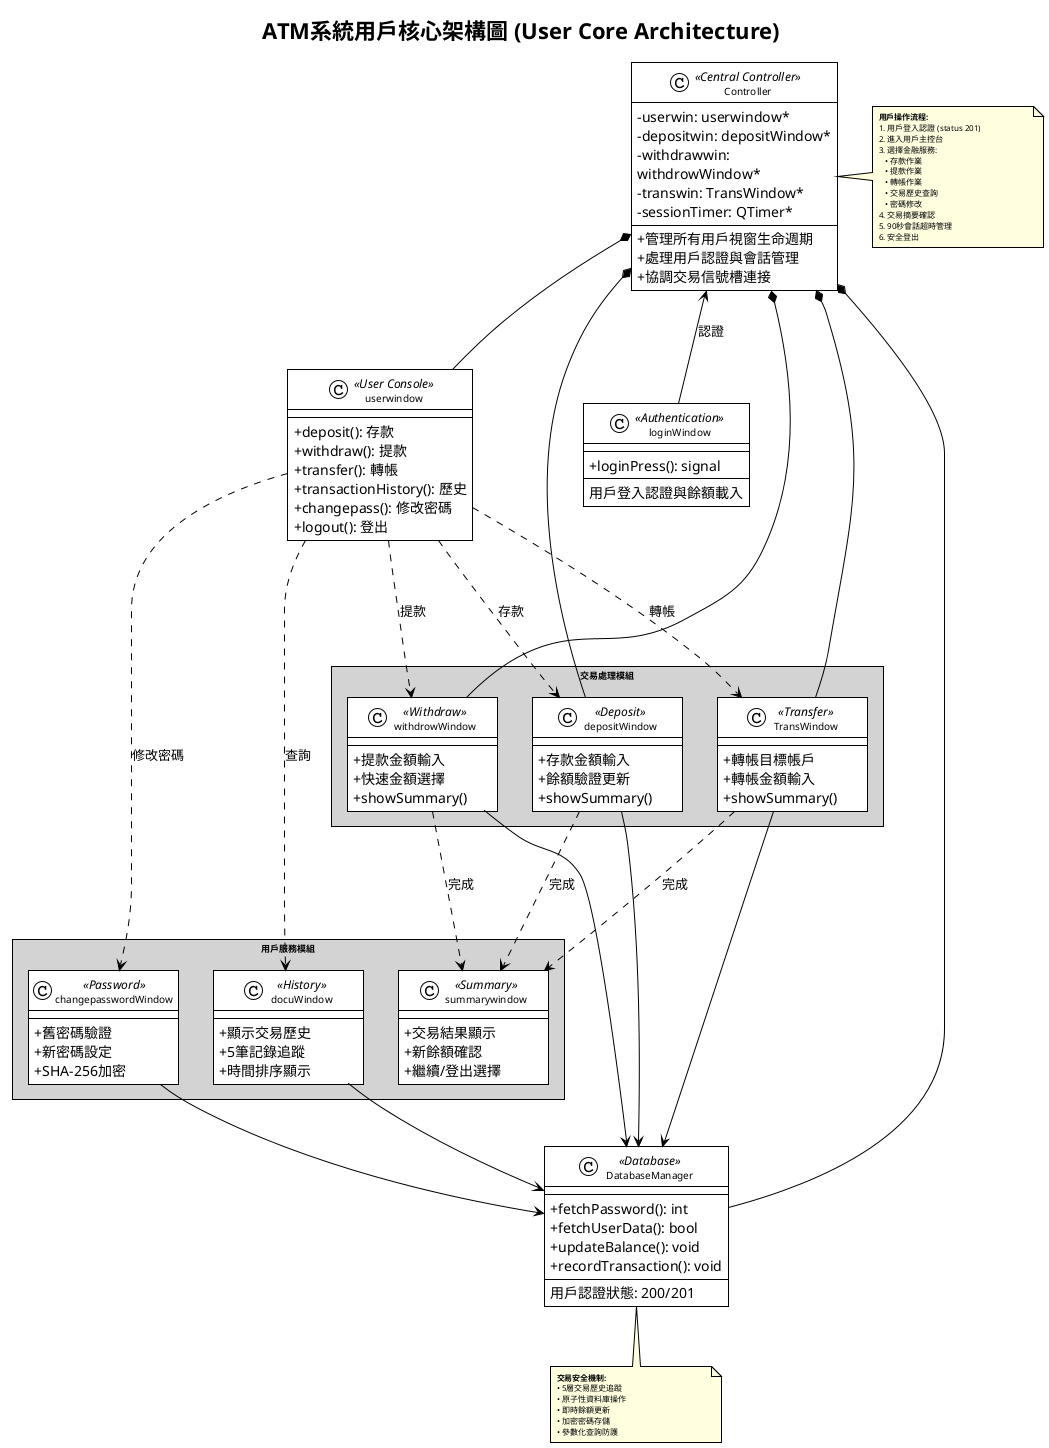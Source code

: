 @startuml ATM User Core Architecture
!theme plain

' PowerPoint 長方形佈局優化設定
skinparam backgroundColor White
skinparam classBackgroundColor White
skinparam classBorderColor Black
skinparam classBorderThickness 1
skinparam classAttributeIconSize 0
skinparam classFontSize 10
skinparam classFontName Arial
skinparam packageFontSize 9
skinparam packageBackgroundColor LightGray
skinparam packageBorderColor Black
skinparam packageBorderThickness 1
skinparam noteFontSize 8
skinparam noteBackgroundColor LightYellow
skinparam noteBorderColor Black
skinparam arrowColor Black
skinparam arrowThickness 1
skinparam shadowing false
skinparam roundcorner 0
skinparam packageStyle rectangle
skinparam minClassWidth 150
skinparam maxMessageSize 120
skinparam wrapWidth 200

title ATM系統用戶核心架構圖 (User Core Architecture)

' ===== 核心控制器 =====
class Controller <<Central Controller>> {
    - userwin: userwindow*
    - depositwin: depositWindow*
    - withdrawwin: withdrowWindow*
    - transwin: TransWindow*
    - sessionTimer: QTimer*
    --
    + 管理所有用戶視窗生命週期
    + 處理用戶認證與會話管理
    + 協調交易信號槽連接
}

' ===== 用戶主控台 =====
class userwindow <<User Console>> {
    --
    + deposit(): 存款
    + withdraw(): 提款
    + transfer(): 轉帳
    + transactionHistory(): 歷史
    + changepass(): 修改密碼
    + logout(): 登出
}

' ===== 交易處理模組 =====
package "交易處理模組" {
    class depositWindow <<Deposit>> {
        --
        + 存款金額輸入
        + 餘額驗證更新
        + showSummary()
    }

    class withdrowWindow <<Withdraw>> {
        --
        + 提款金額輸入
        + 快速金額選擇
        + showSummary()
    }

    class TransWindow <<Transfer>> {
        --
        + 轉帳目標帳戶
        + 轉帳金額輸入
        + showSummary()
    }
}

' ===== 用戶服務模組 =====
package "用戶服務模組" {
    class changepasswordWindow <<Password>> {
        --
        + 舊密碼驗證
        + 新密碼設定
        + SHA-256加密
    }

    class docuWindow <<History>> {
        --
        + 顯示交易歷史
        + 5筆記錄追蹤
        + 時間排序顯示
    }

    class summarywindow <<Summary>> {
        --
        + 交易結果顯示
        + 新餘額確認
        + 繼續/登出選擇
    }
}

' ===== 資料庫管理 =====
class DatabaseManager <<Database>> {
    --
    + fetchPassword(): int
    + fetchUserData(): bool  
    + updateBalance(): void
    + recordTransaction(): void
    --
    用戶認證狀態: 200/201
}

' ===== 認證層 =====
class loginWindow <<Authentication>> {
    --
    + loginPress(): signal
    --
    用戶登入認證與餘額載入
}

' ===== 核心關係 =====
Controller *-- userwindow
Controller *-- depositWindow  
Controller *-- withdrowWindow
Controller *-- TransWindow
Controller *-- DatabaseManager
Controller <-- loginWindow : "認證"

' ===== 功能流程 =====
userwindow -.-> depositWindow : "存款"
userwindow -.-> withdrowWindow : "提款"  
userwindow -.-> TransWindow : "轉帳"
userwindow -.-> docuWindow : "查詢"
userwindow -.-> changepasswordWindow : "修改密碼"

' ===== 交易摘要流程 =====
depositWindow -.-> summarywindow : "完成"
withdrowWindow -.-> summarywindow : "完成"
TransWindow -.-> summarywindow : "完成"

' ===== 資料存取 =====
depositWindow --> DatabaseManager
withdrowWindow --> DatabaseManager  
TransWindow --> DatabaseManager
changepasswordWindow --> DatabaseManager
docuWindow --> DatabaseManager

' ===== 用戶操作流程說明 =====
note right of Controller
  **用戶操作流程:**
  1. 用戶登入認證 (status 201)
  2. 進入用戶主控台
  3. 選擇金融服務:
     • 存款作業
     • 提款作業  
     • 轉帳作業
     • 交易歷史查詢
     • 密碼修改
  4. 交易摘要確認
  5. 90秒會話超時管理
  6. 安全登出
end note

note bottom of DatabaseManager
  **交易安全機制:**
  • 5層交易歷史追蹤
  • 原子性資料庫操作
  • 即時餘額更新
  • 加密密碼存儲
  • 參數化查詢防護
end note

@enduml
